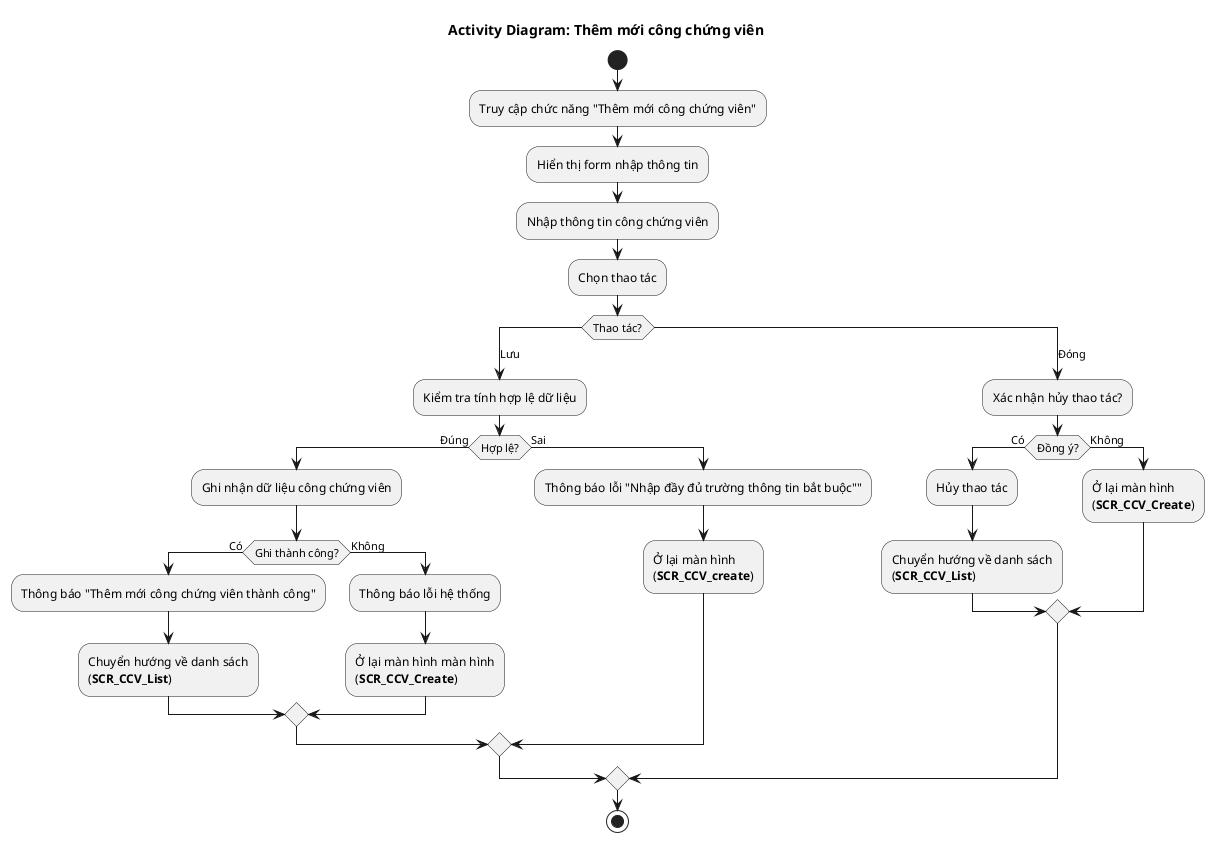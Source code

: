 @startuml AD_CCVManager_Create
!pragma layout smetana
title Activity Diagram: Thêm mới công chứng viên
start
:Truy cập chức năng "Thêm mới công chứng viên";
:Hiển thị form nhập thông tin;
:Nhập thông tin công chứng viên;
  :Chọn thao tác;
  switch (Thao tác?)
    case (Lưu)
      :Kiểm tra tính hợp lệ dữ liệu;
      if (Hợp lệ?) then (Đúng)
        :Ghi nhận dữ liệu công chứng viên;
          if (Ghi thành công?) then (Có)
            :Thông báo "Thêm mới công chứng viên thành công";
            :Chuyển hướng về danh sách\n(**SCR_CCV_List**);
          else (Không)
            :Thông báo lỗi hệ thống;
            :Ở lại màn hình màn hình\n(**SCR_CCV_Create**);
          endif
      else (Sai)
        :Thông báo lỗi "Nhập đầy đủ trường thông tin bắt buộc"";
        :Ở lại màn hình\n(**SCR_CCV_create**);
      endif
    case (Đóng)
      :Xác nhận hủy thao tác?;
      if (Đồng ý?) then (Có)
        :Hủy thao tác;
        :Chuyển hướng về danh sách\n(**SCR_CCV_List**);
      else (Không)
        :Ở lại màn hình\n(**SCR_CCV_Create**);
      endif
  endswitch
  stop
@enduml
